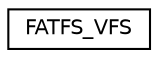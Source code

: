 digraph "Graphical Class Hierarchy"
{
  edge [fontname="Helvetica",fontsize="10",labelfontname="Helvetica",labelfontsize="10"];
  node [fontname="Helvetica",fontsize="10",shape=record];
  rankdir="LR";
  Node0 [label="FATFS_VFS",height=0.2,width=0.4,color="black", fillcolor="white", style="filled",URL="$class_f_a_t_f_s___v_f_s.html",tooltip="Provide access to the FAT file system on SPI flash. The FATFS_VFS file system needs a partition defin..."];
}
